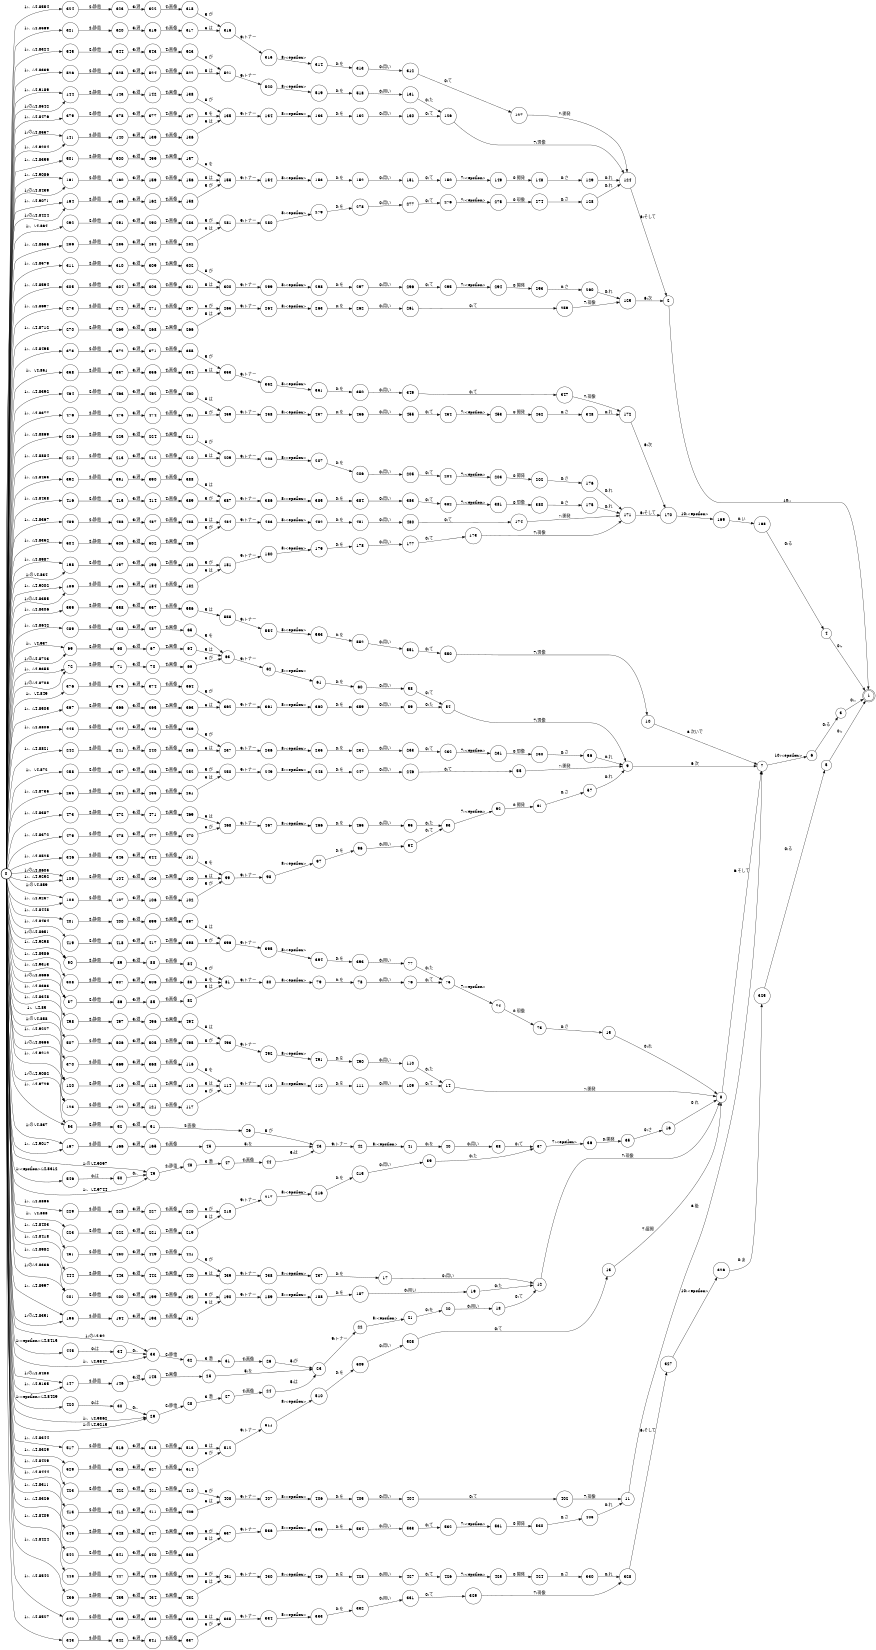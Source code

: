 digraph FST {
rankdir = LR;
size = "8.5,11";
label = "";
center = 1;
orientation = Portrait;
ranksep = "0.4";
nodesep = "0.25";
0 [label = "0", shape = circle, style = bold, fontsize = 14]
	0 -> 29 [label = "1:、/-4.9862", fontsize = 14];
	0 -> 33 [label = "1:、/-4.9847", fontsize = 14];
	0 -> 49 [label = "1:、/-4.9744", fontsize = 14];
	0 -> 53 [label = "1:、/-4.9729", fontsize = 14];
	0 -> 69 [label = "1:、/-4.937", fontsize = 14];
	0 -> 72 [label = "1:、/-4.9355", fontsize = 14];
	0 -> 87 [label = "1:、/-4.9313", fontsize = 14];
	0 -> 90 [label = "1:、/-4.9298", fontsize = 14];
	0 -> 105 [label = "1:、/-4.9252", fontsize = 14];
	0 -> 108 [label = "1:、/-4.9237", fontsize = 14];
	0 -> 120 [label = "1:、/-4.9227", fontsize = 14];
	0 -> 29 [label = "1:の/-4.9215", fontsize = 14];
	0 -> 123 [label = "1:、/-4.9212", fontsize = 14];
	0 -> 141 [label = "1:、/-4.9204", fontsize = 14];
	0 -> 33 [label = "1:の/-4.92", fontsize = 14];
	0 -> 144 [label = "1:、/-4.9189", fontsize = 14];
	0 -> 147 [label = "1:、/-4.9135", fontsize = 14];
	0 -> 49 [label = "1:の/-4.9097", fontsize = 14];
	0 -> 161 [label = "1:、/-4.9086", fontsize = 14];
	0 -> 53 [label = "1:の/-4.9082", fontsize = 14];
	0 -> 164 [label = "1:、/-4.9071", fontsize = 14];
	0 -> 167 [label = "1:、/-4.9017", fontsize = 14];
	0 -> 186 [label = "1:、/-4.9002", fontsize = 14];
	0 -> 195 [label = "1:、/-4.8997", fontsize = 14];
	0 -> 198 [label = "1:、/-4.8987", fontsize = 14];
	0 -> 201 [label = "1:、/-4.8982", fontsize = 14];
	0 -> 214 [label = "1:、/-4.8884", fontsize = 14];
	0 -> 223 [label = "1:、/-4.888", fontsize = 14];
	0 -> 226 [label = "1:、/-4.8869", fontsize = 14];
	0 -> 229 [label = "1:、/-4.8865", fontsize = 14];
	0 -> 242 [label = "1:、/-4.8821", fontsize = 14];
	0 -> 245 [label = "1:、/-4.8806", fontsize = 14];
	0 -> 255 [label = "1:、/-4.8735", fontsize = 14];
	0 -> 69 [label = "1:の/-4.8723", fontsize = 14];
	0 -> 258 [label = "1:、/-4.872", fontsize = 14];
	0 -> 270 [label = "1:、/-4.8712", fontsize = 14];
	0 -> 72 [label = "1:の/-4.8708", fontsize = 14];
	0 -> 273 [label = "1:、/-4.8697", fontsize = 14];
	0 -> 87 [label = "1:の/-4.8666", fontsize = 14];
	0 -> 286 [label = "1:、/-4.8655", fontsize = 14];
	0 -> 90 [label = "1:の/-4.8651", fontsize = 14];
	0 -> 289 [label = "1:、/-4.8642", fontsize = 14];
	0 -> 292 [label = "1:、/-4.864", fontsize = 14];
	0 -> 105 [label = "1:の/-4.8605", fontsize = 14];
	0 -> 305 [label = "1:、/-4.8594", fontsize = 14];
	0 -> 108 [label = "1:の/-4.859", fontsize = 14];
	0 -> 308 [label = "1:、/-4.8586", fontsize = 14];
	0 -> 120 [label = "1:の/-4.858", fontsize = 14];
	0 -> 311 [label = "1:、/-4.8579", fontsize = 14];
	0 -> 321 [label = "1:、/-4.8569", fontsize = 14];
	0 -> 123 [label = "1:の/-4.8565", fontsize = 14];
	0 -> 141 [label = "1:の/-4.8557", fontsize = 14];
	0 -> 324 [label = "1:、/-4.8554", fontsize = 14];
	0 -> 144 [label = "1:の/-4.8542", fontsize = 14];
	0 -> 340 [label = "1:、/-4.8542", fontsize = 14];
	0 -> 343 [label = "1:、/-4.8527", fontsize = 14];
	0 -> 346 [label = "1:、/-4.8525", fontsize = 14];
	0 -> 358 [label = "1:、/-4.851", fontsize = 14];
	0 -> 367 [label = "1:、/-4.8505", fontsize = 14];
	0 -> 370 [label = "1:、/-4.85", fontsize = 14];
	0 -> 373 [label = "1:、/-4.8495", fontsize = 14];
	0 -> 376 [label = "1:、/-4.849", fontsize = 14];
	0 -> 147 [label = "1:の/-4.8488", fontsize = 14];
	0 -> 379 [label = "1:、/-4.8476", fontsize = 14];
	0 -> 392 [label = "1:、/-4.8453", fontsize = 14];
	0 -> 401 [label = "1:、/-4.8448", fontsize = 14];
	0 -> 413 [label = "1:、/-4.8444", fontsize = 14];
	0 -> 161 [label = "1:の/-4.8439", fontsize = 14];
	0 -> 416 [label = "1:、/-4.8438", fontsize = 14];
	0 -> 419 [label = "1:、/-4.8434", fontsize = 14];
	0 -> 420 [label = "1:<epsilon>/-4.8429", fontsize = 14];
	0 -> 423 [label = "1:、/-4.8429", fontsize = 14];
	0 -> 164 [label = "1:の/-4.8424", fontsize = 14];
	0 -> 436 [label = "1:、/-4.8424", fontsize = 14];
	0 -> 444 [label = "1:、/-4.8418", fontsize = 14];
	0 -> 445 [label = "1:<epsilon>/-4.8415", fontsize = 14];
	0 -> 448 [label = "1:、/-4.8409", fontsize = 14];
	0 -> 451 [label = "1:、/-4.8403", fontsize = 14];
	0 -> 464 [label = "1:、/-4.8392", fontsize = 14];
	0 -> 473 [label = "1:、/-4.8387", fontsize = 14];
	0 -> 476 [label = "1:、/-4.8377", fontsize = 14];
	0 -> 479 [label = "1:、/-4.8372", fontsize = 14];
	0 -> 167 [label = "1:の/-4.837", fontsize = 14];
	0 -> 489 [label = "1:、/-4.8367", fontsize = 14];
	0 -> 498 [label = "1:、/-4.8363", fontsize = 14];
	0 -> 501 [label = "1:、/-4.8359", fontsize = 14];
	0 -> 186 [label = "1:の/-4.8355", fontsize = 14];
	0 -> 504 [label = "1:、/-4.8352", fontsize = 14];
	0 -> 195 [label = "1:の/-4.8351", fontsize = 14];
	0 -> 507 [label = "1:、/-4.8348", fontsize = 14];
	0 -> 517 [label = "1:、/-4.8344", fontsize = 14];
	0 -> 198 [label = "1:の/-4.834", fontsize = 14];
	0 -> 526 [label = "1:、/-4.8339", fontsize = 14];
	0 -> 201 [label = "1:の/-4.8336", fontsize = 14];
	0 -> 529 [label = "1:、/-4.8329", fontsize = 14];
	0 -> 542 [label = "1:、/-4.8326", fontsize = 14];
	0 -> 545 [label = "1:、/-4.8324", fontsize = 14];
	0 -> 546 [label = "1:<epsilon>/-4.8312", fontsize = 14];
	0 -> 549 [label = "1:、/-4.8311", fontsize = 14];
	0 -> 559 [label = "1:、/-4.8306", fontsize = 14];
1 [label = "1", shape = doublecircle, style = solid, fontsize = 14]
2 [label = "2", shape = circle, style = solid, fontsize = 14]
	2 -> 1 [label = "10:。", fontsize = 14];
3 [label = "3", shape = circle, style = solid, fontsize = 14]
	3 -> 1 [label = "0:。", fontsize = 14];
4 [label = "4", shape = circle, style = solid, fontsize = 14]
	4 -> 1 [label = "0:。", fontsize = 14];
5 [label = "5", shape = circle, style = solid, fontsize = 14]
	5 -> 1 [label = "0:。", fontsize = 14];
6 [label = "6", shape = circle, style = solid, fontsize = 14]
	6 -> 3 [label = "0:る", fontsize = 14];
7 [label = "7", shape = circle, style = solid, fontsize = 14]
	7 -> 6 [label = "10:<epsilon>", fontsize = 14];
8 [label = "8", shape = circle, style = solid, fontsize = 14]
	8 -> 7 [label = "6:そして", fontsize = 14];
9 [label = "9", shape = circle, style = solid, fontsize = 14]
	9 -> 7 [label = "6:次", fontsize = 14];
10 [label = "10", shape = circle, style = solid, fontsize = 14]
	10 -> 7 [label = "6:次いで", fontsize = 14];
11 [label = "11", shape = circle, style = solid, fontsize = 14]
	11 -> 7 [label = "6:後", fontsize = 14];
12 [label = "12", shape = circle, style = solid, fontsize = 14]
	12 -> 8 [label = "7:現像", fontsize = 14];
13 [label = "13", shape = circle, style = solid, fontsize = 14]
	13 -> 8 [label = "7:展開", fontsize = 14];
14 [label = "14", shape = circle, style = solid, fontsize = 14]
	14 -> 8 [label = "7:開発", fontsize = 14];
15 [label = "15", shape = circle, style = solid, fontsize = 14]
	15 -> 8 [label = "0:れ", fontsize = 14];
16 [label = "16", shape = circle, style = solid, fontsize = 14]
	16 -> 8 [label = "0:れ", fontsize = 14];
17 [label = "17", shape = circle, style = solid, fontsize = 14]
	17 -> 12 [label = "0:用い", fontsize = 14];
18 [label = "18", shape = circle, style = solid, fontsize = 14]
	18 -> 12 [label = "0:て", fontsize = 14];
19 [label = "19", shape = circle, style = solid, fontsize = 14]
	19 -> 12 [label = "0:た", fontsize = 14];
20 [label = "20", shape = circle, style = solid, fontsize = 14]
	20 -> 18 [label = "0:用い", fontsize = 14];
21 [label = "21", shape = circle, style = solid, fontsize = 14]
	21 -> 20 [label = "0:を", fontsize = 14];
22 [label = "22", shape = circle, style = solid, fontsize = 14]
	22 -> 21 [label = "8:<epsilon>", fontsize = 14];
23 [label = "23", shape = circle, style = solid, fontsize = 14]
	23 -> 22 [label = "9:トナー", fontsize = 14];
24 [label = "24", shape = circle, style = solid, fontsize = 14]
	24 -> 23 [label = "5:は", fontsize = 14];
25 [label = "25", shape = circle, style = solid, fontsize = 14]
	25 -> 23 [label = "5:を", fontsize = 14];
26 [label = "26", shape = circle, style = solid, fontsize = 14]
	26 -> 23 [label = "5:が", fontsize = 14];
27 [label = "27", shape = circle, style = solid, fontsize = 14]
	27 -> 24 [label = "4:画像", fontsize = 14];
28 [label = "28", shape = circle, style = solid, fontsize = 14]
	28 -> 27 [label = "3:潜", fontsize = 14];
29 [label = "29", shape = circle, style = solid, fontsize = 14]
	29 -> 28 [label = "2:静電", fontsize = 14];
30 [label = "30", shape = circle, style = solid, fontsize = 14]
	30 -> 29 [label = "0:、", fontsize = 14];
31 [label = "31", shape = circle, style = solid, fontsize = 14]
	31 -> 26 [label = "4:画像", fontsize = 14];
32 [label = "32", shape = circle, style = solid, fontsize = 14]
	32 -> 31 [label = "3:潜", fontsize = 14];
33 [label = "33", shape = circle, style = solid, fontsize = 14]
	33 -> 32 [label = "2:静電", fontsize = 14];
34 [label = "34", shape = circle, style = solid, fontsize = 14]
	34 -> 33 [label = "0:、", fontsize = 14];
35 [label = "35", shape = circle, style = solid, fontsize = 14]
	35 -> 16 [label = "0:さ", fontsize = 14];
36 [label = "36", shape = circle, style = solid, fontsize = 14]
	36 -> 35 [label = "0:開発", fontsize = 14];
37 [label = "37", shape = circle, style = solid, fontsize = 14]
	37 -> 36 [label = "7:<epsilon>", fontsize = 14];
38 [label = "38", shape = circle, style = solid, fontsize = 14]
	38 -> 37 [label = "0:て", fontsize = 14];
39 [label = "39", shape = circle, style = solid, fontsize = 14]
	39 -> 37 [label = "0:た", fontsize = 14];
40 [label = "40", shape = circle, style = solid, fontsize = 14]
	40 -> 38 [label = "0:用い", fontsize = 14];
41 [label = "41", shape = circle, style = solid, fontsize = 14]
	41 -> 40 [label = "0:を", fontsize = 14];
42 [label = "42", shape = circle, style = solid, fontsize = 14]
	42 -> 41 [label = "8:<epsilon>", fontsize = 14];
43 [label = "43", shape = circle, style = solid, fontsize = 14]
	43 -> 42 [label = "9:トナー", fontsize = 14];
44 [label = "44", shape = circle, style = solid, fontsize = 14]
	44 -> 43 [label = "5:は", fontsize = 14];
45 [label = "45", shape = circle, style = solid, fontsize = 14]
	45 -> 43 [label = "5:を", fontsize = 14];
46 [label = "46", shape = circle, style = solid, fontsize = 14]
	46 -> 43 [label = "5:が", fontsize = 14];
47 [label = "47", shape = circle, style = solid, fontsize = 14]
	47 -> 44 [label = "4:画像", fontsize = 14];
48 [label = "48", shape = circle, style = solid, fontsize = 14]
	48 -> 47 [label = "3:潜", fontsize = 14];
49 [label = "49", shape = circle, style = solid, fontsize = 14]
	49 -> 48 [label = "2:静電", fontsize = 14];
50 [label = "50", shape = circle, style = solid, fontsize = 14]
	50 -> 49 [label = "0:、", fontsize = 14];
51 [label = "51", shape = circle, style = solid, fontsize = 14]
	51 -> 46 [label = "4:画像", fontsize = 14];
52 [label = "52", shape = circle, style = solid, fontsize = 14]
	52 -> 51 [label = "3:潜", fontsize = 14];
53 [label = "53", shape = circle, style = solid, fontsize = 14]
	53 -> 52 [label = "2:静電", fontsize = 14];
54 [label = "54", shape = circle, style = solid, fontsize = 14]
	54 -> 9 [label = "7:現像", fontsize = 14];
55 [label = "55", shape = circle, style = solid, fontsize = 14]
	55 -> 9 [label = "7:開発", fontsize = 14];
56 [label = "56", shape = circle, style = solid, fontsize = 14]
	56 -> 9 [label = "0:れ", fontsize = 14];
57 [label = "57", shape = circle, style = solid, fontsize = 14]
	57 -> 9 [label = "0:れ", fontsize = 14];
58 [label = "58", shape = circle, style = solid, fontsize = 14]
	58 -> 54 [label = "0:て", fontsize = 14];
59 [label = "59", shape = circle, style = solid, fontsize = 14]
	59 -> 54 [label = "0:た", fontsize = 14];
60 [label = "60", shape = circle, style = solid, fontsize = 14]
	60 -> 58 [label = "0:用い", fontsize = 14];
61 [label = "61", shape = circle, style = solid, fontsize = 14]
	61 -> 60 [label = "0:を", fontsize = 14];
62 [label = "62", shape = circle, style = solid, fontsize = 14]
	62 -> 61 [label = "8:<epsilon>", fontsize = 14];
63 [label = "63", shape = circle, style = solid, fontsize = 14]
	63 -> 62 [label = "9:トナー", fontsize = 14];
64 [label = "64", shape = circle, style = solid, fontsize = 14]
	64 -> 63 [label = "5:は", fontsize = 14];
65 [label = "65", shape = circle, style = solid, fontsize = 14]
	65 -> 63 [label = "5:を", fontsize = 14];
66 [label = "66", shape = circle, style = solid, fontsize = 14]
	66 -> 63 [label = "5:が", fontsize = 14];
67 [label = "67", shape = circle, style = solid, fontsize = 14]
	67 -> 64 [label = "4:画像", fontsize = 14];
68 [label = "68", shape = circle, style = solid, fontsize = 14]
	68 -> 67 [label = "3:潜", fontsize = 14];
69 [label = "69", shape = circle, style = solid, fontsize = 14]
	69 -> 68 [label = "2:静電", fontsize = 14];
70 [label = "70", shape = circle, style = solid, fontsize = 14]
	70 -> 66 [label = "4:画像", fontsize = 14];
71 [label = "71", shape = circle, style = solid, fontsize = 14]
	71 -> 70 [label = "3:潜", fontsize = 14];
72 [label = "72", shape = circle, style = solid, fontsize = 14]
	72 -> 71 [label = "2:静電", fontsize = 14];
73 [label = "73", shape = circle, style = solid, fontsize = 14]
	73 -> 15 [label = "0:さ", fontsize = 14];
74 [label = "74", shape = circle, style = solid, fontsize = 14]
	74 -> 73 [label = "0:現像", fontsize = 14];
75 [label = "75", shape = circle, style = solid, fontsize = 14]
	75 -> 74 [label = "7:<epsilon>", fontsize = 14];
76 [label = "76", shape = circle, style = solid, fontsize = 14]
	76 -> 75 [label = "0:て", fontsize = 14];
77 [label = "77", shape = circle, style = solid, fontsize = 14]
	77 -> 75 [label = "0:た", fontsize = 14];
78 [label = "78", shape = circle, style = solid, fontsize = 14]
	78 -> 76 [label = "0:用い", fontsize = 14];
79 [label = "79", shape = circle, style = solid, fontsize = 14]
	79 -> 78 [label = "0:を", fontsize = 14];
80 [label = "80", shape = circle, style = solid, fontsize = 14]
	80 -> 79 [label = "8:<epsilon>", fontsize = 14];
81 [label = "81", shape = circle, style = solid, fontsize = 14]
	81 -> 80 [label = "9:トナー", fontsize = 14];
82 [label = "82", shape = circle, style = solid, fontsize = 14]
	82 -> 81 [label = "5:は", fontsize = 14];
83 [label = "83", shape = circle, style = solid, fontsize = 14]
	83 -> 81 [label = "5:を", fontsize = 14];
84 [label = "84", shape = circle, style = solid, fontsize = 14]
	84 -> 81 [label = "5:が", fontsize = 14];
85 [label = "85", shape = circle, style = solid, fontsize = 14]
	85 -> 82 [label = "4:画像", fontsize = 14];
86 [label = "86", shape = circle, style = solid, fontsize = 14]
	86 -> 85 [label = "3:潜", fontsize = 14];
87 [label = "87", shape = circle, style = solid, fontsize = 14]
	87 -> 86 [label = "2:静電", fontsize = 14];
88 [label = "88", shape = circle, style = solid, fontsize = 14]
	88 -> 84 [label = "4:画像", fontsize = 14];
89 [label = "89", shape = circle, style = solid, fontsize = 14]
	89 -> 88 [label = "3:潜", fontsize = 14];
90 [label = "90", shape = circle, style = solid, fontsize = 14]
	90 -> 89 [label = "2:静電", fontsize = 14];
91 [label = "91", shape = circle, style = solid, fontsize = 14]
	91 -> 57 [label = "0:さ", fontsize = 14];
92 [label = "92", shape = circle, style = solid, fontsize = 14]
	92 -> 91 [label = "0:開発", fontsize = 14];
93 [label = "93", shape = circle, style = solid, fontsize = 14]
	93 -> 92 [label = "7:<epsilon>", fontsize = 14];
94 [label = "94", shape = circle, style = solid, fontsize = 14]
	94 -> 93 [label = "0:て", fontsize = 14];
95 [label = "95", shape = circle, style = solid, fontsize = 14]
	95 -> 93 [label = "0:た", fontsize = 14];
96 [label = "96", shape = circle, style = solid, fontsize = 14]
	96 -> 94 [label = "0:用い", fontsize = 14];
97 [label = "97", shape = circle, style = solid, fontsize = 14]
	97 -> 96 [label = "0:を", fontsize = 14];
98 [label = "98", shape = circle, style = solid, fontsize = 14]
	98 -> 97 [label = "8:<epsilon>", fontsize = 14];
99 [label = "99", shape = circle, style = solid, fontsize = 14]
	99 -> 98 [label = "9:トナー", fontsize = 14];
100 [label = "100", shape = circle, style = solid, fontsize = 14]
	100 -> 99 [label = "5:は", fontsize = 14];
101 [label = "101", shape = circle, style = solid, fontsize = 14]
	101 -> 99 [label = "5:を", fontsize = 14];
102 [label = "102", shape = circle, style = solid, fontsize = 14]
	102 -> 99 [label = "5:が", fontsize = 14];
103 [label = "103", shape = circle, style = solid, fontsize = 14]
	103 -> 100 [label = "4:画像", fontsize = 14];
104 [label = "104", shape = circle, style = solid, fontsize = 14]
	104 -> 103 [label = "3:潜", fontsize = 14];
105 [label = "105", shape = circle, style = solid, fontsize = 14]
	105 -> 104 [label = "2:静電", fontsize = 14];
106 [label = "106", shape = circle, style = solid, fontsize = 14]
	106 -> 102 [label = "4:画像", fontsize = 14];
107 [label = "107", shape = circle, style = solid, fontsize = 14]
	107 -> 106 [label = "3:潜", fontsize = 14];
108 [label = "108", shape = circle, style = solid, fontsize = 14]
	108 -> 107 [label = "2:静電", fontsize = 14];
109 [label = "109", shape = circle, style = solid, fontsize = 14]
	109 -> 14 [label = "0:て", fontsize = 14];
110 [label = "110", shape = circle, style = solid, fontsize = 14]
	110 -> 14 [label = "0:た", fontsize = 14];
111 [label = "111", shape = circle, style = solid, fontsize = 14]
	111 -> 109 [label = "0:用い", fontsize = 14];
112 [label = "112", shape = circle, style = solid, fontsize = 14]
	112 -> 111 [label = "0:を", fontsize = 14];
113 [label = "113", shape = circle, style = solid, fontsize = 14]
	113 -> 112 [label = "8:<epsilon>", fontsize = 14];
114 [label = "114", shape = circle, style = solid, fontsize = 14]
	114 -> 113 [label = "9:トナー", fontsize = 14];
115 [label = "115", shape = circle, style = solid, fontsize = 14]
	115 -> 114 [label = "5:は", fontsize = 14];
116 [label = "116", shape = circle, style = solid, fontsize = 14]
	116 -> 114 [label = "5:を", fontsize = 14];
117 [label = "117", shape = circle, style = solid, fontsize = 14]
	117 -> 114 [label = "5:が", fontsize = 14];
118 [label = "118", shape = circle, style = solid, fontsize = 14]
	118 -> 115 [label = "4:画像", fontsize = 14];
119 [label = "119", shape = circle, style = solid, fontsize = 14]
	119 -> 118 [label = "3:潜", fontsize = 14];
120 [label = "120", shape = circle, style = solid, fontsize = 14]
	120 -> 119 [label = "2:静電", fontsize = 14];
121 [label = "121", shape = circle, style = solid, fontsize = 14]
	121 -> 117 [label = "4:画像", fontsize = 14];
122 [label = "122", shape = circle, style = solid, fontsize = 14]
	122 -> 121 [label = "3:潜", fontsize = 14];
123 [label = "123", shape = circle, style = solid, fontsize = 14]
	123 -> 122 [label = "2:静電", fontsize = 14];
124 [label = "124", shape = circle, style = solid, fontsize = 14]
	124 -> 2 [label = "6:そして", fontsize = 14];
125 [label = "125", shape = circle, style = solid, fontsize = 14]
	125 -> 2 [label = "6:次", fontsize = 14];
126 [label = "126", shape = circle, style = solid, fontsize = 14]
	126 -> 124 [label = "7:現像", fontsize = 14];
127 [label = "127", shape = circle, style = solid, fontsize = 14]
	127 -> 124 [label = "7:開発", fontsize = 14];
128 [label = "128", shape = circle, style = solid, fontsize = 14]
	128 -> 124 [label = "0:れ", fontsize = 14];
129 [label = "129", shape = circle, style = solid, fontsize = 14]
	129 -> 124 [label = "0:れ", fontsize = 14];
130 [label = "130", shape = circle, style = solid, fontsize = 14]
	130 -> 126 [label = "0:て", fontsize = 14];
131 [label = "131", shape = circle, style = solid, fontsize = 14]
	131 -> 126 [label = "0:た", fontsize = 14];
132 [label = "132", shape = circle, style = solid, fontsize = 14]
	132 -> 130 [label = "0:用い", fontsize = 14];
133 [label = "133", shape = circle, style = solid, fontsize = 14]
	133 -> 132 [label = "0:を", fontsize = 14];
134 [label = "134", shape = circle, style = solid, fontsize = 14]
	134 -> 133 [label = "8:<epsilon>", fontsize = 14];
135 [label = "135", shape = circle, style = solid, fontsize = 14]
	135 -> 134 [label = "9:トナー", fontsize = 14];
136 [label = "136", shape = circle, style = solid, fontsize = 14]
	136 -> 135 [label = "5:は", fontsize = 14];
137 [label = "137", shape = circle, style = solid, fontsize = 14]
	137 -> 135 [label = "5:を", fontsize = 14];
138 [label = "138", shape = circle, style = solid, fontsize = 14]
	138 -> 135 [label = "5:が", fontsize = 14];
139 [label = "139", shape = circle, style = solid, fontsize = 14]
	139 -> 136 [label = "4:画像", fontsize = 14];
140 [label = "140", shape = circle, style = solid, fontsize = 14]
	140 -> 139 [label = "3:潜", fontsize = 14];
141 [label = "141", shape = circle, style = solid, fontsize = 14]
	141 -> 140 [label = "2:静電", fontsize = 14];
142 [label = "142", shape = circle, style = solid, fontsize = 14]
	142 -> 138 [label = "4:画像", fontsize = 14];
143 [label = "143", shape = circle, style = solid, fontsize = 14]
	143 -> 142 [label = "3:潜", fontsize = 14];
144 [label = "144", shape = circle, style = solid, fontsize = 14]
	144 -> 143 [label = "2:静電", fontsize = 14];
145 [label = "145", shape = circle, style = solid, fontsize = 14]
	145 -> 25 [label = "4:画像", fontsize = 14];
146 [label = "146", shape = circle, style = solid, fontsize = 14]
	146 -> 145 [label = "3:潜", fontsize = 14];
147 [label = "147", shape = circle, style = solid, fontsize = 14]
	147 -> 146 [label = "2:静電", fontsize = 14];
148 [label = "148", shape = circle, style = solid, fontsize = 14]
	148 -> 129 [label = "0:さ", fontsize = 14];
149 [label = "149", shape = circle, style = solid, fontsize = 14]
	149 -> 148 [label = "0:開発", fontsize = 14];
150 [label = "150", shape = circle, style = solid, fontsize = 14]
	150 -> 149 [label = "7:<epsilon>", fontsize = 14];
151 [label = "151", shape = circle, style = solid, fontsize = 14]
	151 -> 150 [label = "0:て", fontsize = 14];
152 [label = "152", shape = circle, style = solid, fontsize = 14]
	152 -> 151 [label = "0:用い", fontsize = 14];
153 [label = "153", shape = circle, style = solid, fontsize = 14]
	153 -> 152 [label = "0:を", fontsize = 14];
154 [label = "154", shape = circle, style = solid, fontsize = 14]
	154 -> 153 [label = "8:<epsilon>", fontsize = 14];
155 [label = "155", shape = circle, style = solid, fontsize = 14]
	155 -> 154 [label = "9:トナー", fontsize = 14];
156 [label = "156", shape = circle, style = solid, fontsize = 14]
	156 -> 155 [label = "5:は", fontsize = 14];
157 [label = "157", shape = circle, style = solid, fontsize = 14]
	157 -> 155 [label = "5:を", fontsize = 14];
158 [label = "158", shape = circle, style = solid, fontsize = 14]
	158 -> 155 [label = "5:が", fontsize = 14];
159 [label = "159", shape = circle, style = solid, fontsize = 14]
	159 -> 156 [label = "4:画像", fontsize = 14];
160 [label = "160", shape = circle, style = solid, fontsize = 14]
	160 -> 159 [label = "3:潜", fontsize = 14];
161 [label = "161", shape = circle, style = solid, fontsize = 14]
	161 -> 160 [label = "2:静電", fontsize = 14];
162 [label = "162", shape = circle, style = solid, fontsize = 14]
	162 -> 158 [label = "4:画像", fontsize = 14];
163 [label = "163", shape = circle, style = solid, fontsize = 14]
	163 -> 162 [label = "3:潜", fontsize = 14];
164 [label = "164", shape = circle, style = solid, fontsize = 14]
	164 -> 163 [label = "2:静電", fontsize = 14];
165 [label = "165", shape = circle, style = solid, fontsize = 14]
	165 -> 45 [label = "4:画像", fontsize = 14];
166 [label = "166", shape = circle, style = solid, fontsize = 14]
	166 -> 165 [label = "3:潜", fontsize = 14];
167 [label = "167", shape = circle, style = solid, fontsize = 14]
	167 -> 166 [label = "2:静電", fontsize = 14];
168 [label = "168", shape = circle, style = solid, fontsize = 14]
	168 -> 4 [label = "0:る", fontsize = 14];
169 [label = "169", shape = circle, style = solid, fontsize = 14]
	169 -> 168 [label = "0:い", fontsize = 14];
170 [label = "170", shape = circle, style = solid, fontsize = 14]
	170 -> 169 [label = "10:<epsilon>", fontsize = 14];
171 [label = "171", shape = circle, style = solid, fontsize = 14]
	171 -> 170 [label = "6:そして", fontsize = 14];
172 [label = "172", shape = circle, style = solid, fontsize = 14]
	172 -> 170 [label = "6:次", fontsize = 14];
173 [label = "173", shape = circle, style = solid, fontsize = 14]
	173 -> 171 [label = "7:現像", fontsize = 14];
174 [label = "174", shape = circle, style = solid, fontsize = 14]
	174 -> 171 [label = "7:開発", fontsize = 14];
175 [label = "175", shape = circle, style = solid, fontsize = 14]
	175 -> 171 [label = "0:れ", fontsize = 14];
176 [label = "176", shape = circle, style = solid, fontsize = 14]
	176 -> 171 [label = "0:れ", fontsize = 14];
177 [label = "177", shape = circle, style = solid, fontsize = 14]
	177 -> 173 [label = "0:て", fontsize = 14];
178 [label = "178", shape = circle, style = solid, fontsize = 14]
	178 -> 177 [label = "0:用い", fontsize = 14];
179 [label = "179", shape = circle, style = solid, fontsize = 14]
	179 -> 178 [label = "0:を", fontsize = 14];
180 [label = "180", shape = circle, style = solid, fontsize = 14]
	180 -> 179 [label = "8:<epsilon>", fontsize = 14];
181 [label = "181", shape = circle, style = solid, fontsize = 14]
	181 -> 180 [label = "9:トナー", fontsize = 14];
182 [label = "182", shape = circle, style = solid, fontsize = 14]
	182 -> 181 [label = "5:は", fontsize = 14];
183 [label = "183", shape = circle, style = solid, fontsize = 14]
	183 -> 181 [label = "5:が", fontsize = 14];
184 [label = "184", shape = circle, style = solid, fontsize = 14]
	184 -> 182 [label = "4:画像", fontsize = 14];
185 [label = "185", shape = circle, style = solid, fontsize = 14]
	185 -> 184 [label = "3:潜", fontsize = 14];
186 [label = "186", shape = circle, style = solid, fontsize = 14]
	186 -> 185 [label = "2:静電", fontsize = 14];
187 [label = "187", shape = circle, style = solid, fontsize = 14]
	187 -> 19 [label = "0:用い", fontsize = 14];
188 [label = "188", shape = circle, style = solid, fontsize = 14]
	188 -> 187 [label = "0:を", fontsize = 14];
189 [label = "189", shape = circle, style = solid, fontsize = 14]
	189 -> 188 [label = "8:<epsilon>", fontsize = 14];
190 [label = "190", shape = circle, style = solid, fontsize = 14]
	190 -> 189 [label = "9:トナー", fontsize = 14];
191 [label = "191", shape = circle, style = solid, fontsize = 14]
	191 -> 190 [label = "5:は", fontsize = 14];
192 [label = "192", shape = circle, style = solid, fontsize = 14]
	192 -> 190 [label = "5:が", fontsize = 14];
193 [label = "193", shape = circle, style = solid, fontsize = 14]
	193 -> 191 [label = "4:画像", fontsize = 14];
194 [label = "194", shape = circle, style = solid, fontsize = 14]
	194 -> 193 [label = "3:潜", fontsize = 14];
195 [label = "195", shape = circle, style = solid, fontsize = 14]
	195 -> 194 [label = "2:静電", fontsize = 14];
196 [label = "196", shape = circle, style = solid, fontsize = 14]
	196 -> 183 [label = "4:画像", fontsize = 14];
197 [label = "197", shape = circle, style = solid, fontsize = 14]
	197 -> 196 [label = "3:潜", fontsize = 14];
198 [label = "198", shape = circle, style = solid, fontsize = 14]
	198 -> 197 [label = "2:静電", fontsize = 14];
199 [label = "199", shape = circle, style = solid, fontsize = 14]
	199 -> 192 [label = "4:画像", fontsize = 14];
200 [label = "200", shape = circle, style = solid, fontsize = 14]
	200 -> 199 [label = "3:潜", fontsize = 14];
201 [label = "201", shape = circle, style = solid, fontsize = 14]
	201 -> 200 [label = "2:静電", fontsize = 14];
202 [label = "202", shape = circle, style = solid, fontsize = 14]
	202 -> 176 [label = "0:さ", fontsize = 14];
203 [label = "203", shape = circle, style = solid, fontsize = 14]
	203 -> 202 [label = "0:開発", fontsize = 14];
204 [label = "204", shape = circle, style = solid, fontsize = 14]
	204 -> 203 [label = "7:<epsilon>", fontsize = 14];
205 [label = "205", shape = circle, style = solid, fontsize = 14]
	205 -> 204 [label = "0:て", fontsize = 14];
206 [label = "206", shape = circle, style = solid, fontsize = 14]
	206 -> 205 [label = "0:用い", fontsize = 14];
207 [label = "207", shape = circle, style = solid, fontsize = 14]
	207 -> 206 [label = "0:を", fontsize = 14];
208 [label = "208", shape = circle, style = solid, fontsize = 14]
	208 -> 207 [label = "8:<epsilon>", fontsize = 14];
209 [label = "209", shape = circle, style = solid, fontsize = 14]
	209 -> 208 [label = "9:トナー", fontsize = 14];
210 [label = "210", shape = circle, style = solid, fontsize = 14]
	210 -> 209 [label = "5:は", fontsize = 14];
211 [label = "211", shape = circle, style = solid, fontsize = 14]
	211 -> 209 [label = "5:が", fontsize = 14];
212 [label = "212", shape = circle, style = solid, fontsize = 14]
	212 -> 210 [label = "4:画像", fontsize = 14];
213 [label = "213", shape = circle, style = solid, fontsize = 14]
	213 -> 212 [label = "3:潜", fontsize = 14];
214 [label = "214", shape = circle, style = solid, fontsize = 14]
	214 -> 213 [label = "2:静電", fontsize = 14];
215 [label = "215", shape = circle, style = solid, fontsize = 14]
	215 -> 39 [label = "0:用い", fontsize = 14];
216 [label = "216", shape = circle, style = solid, fontsize = 14]
	216 -> 215 [label = "0:を", fontsize = 14];
217 [label = "217", shape = circle, style = solid, fontsize = 14]
	217 -> 216 [label = "8:<epsilon>", fontsize = 14];
218 [label = "218", shape = circle, style = solid, fontsize = 14]
	218 -> 217 [label = "9:トナー", fontsize = 14];
219 [label = "219", shape = circle, style = solid, fontsize = 14]
	219 -> 218 [label = "5:は", fontsize = 14];
220 [label = "220", shape = circle, style = solid, fontsize = 14]
	220 -> 218 [label = "5:が", fontsize = 14];
221 [label = "221", shape = circle, style = solid, fontsize = 14]
	221 -> 219 [label = "4:画像", fontsize = 14];
222 [label = "222", shape = circle, style = solid, fontsize = 14]
	222 -> 221 [label = "3:潜", fontsize = 14];
223 [label = "223", shape = circle, style = solid, fontsize = 14]
	223 -> 222 [label = "2:静電", fontsize = 14];
224 [label = "224", shape = circle, style = solid, fontsize = 14]
	224 -> 211 [label = "4:画像", fontsize = 14];
225 [label = "225", shape = circle, style = solid, fontsize = 14]
	225 -> 224 [label = "3:潜", fontsize = 14];
226 [label = "226", shape = circle, style = solid, fontsize = 14]
	226 -> 225 [label = "2:静電", fontsize = 14];
227 [label = "227", shape = circle, style = solid, fontsize = 14]
	227 -> 220 [label = "4:画像", fontsize = 14];
228 [label = "228", shape = circle, style = solid, fontsize = 14]
	228 -> 227 [label = "3:潜", fontsize = 14];
229 [label = "229", shape = circle, style = solid, fontsize = 14]
	229 -> 228 [label = "2:静電", fontsize = 14];
230 [label = "230", shape = circle, style = solid, fontsize = 14]
	230 -> 56 [label = "0:さ", fontsize = 14];
231 [label = "231", shape = circle, style = solid, fontsize = 14]
	231 -> 230 [label = "0:現像", fontsize = 14];
232 [label = "232", shape = circle, style = solid, fontsize = 14]
	232 -> 231 [label = "7:<epsilon>", fontsize = 14];
233 [label = "233", shape = circle, style = solid, fontsize = 14]
	233 -> 232 [label = "0:て", fontsize = 14];
234 [label = "234", shape = circle, style = solid, fontsize = 14]
	234 -> 233 [label = "0:用い", fontsize = 14];
235 [label = "235", shape = circle, style = solid, fontsize = 14]
	235 -> 234 [label = "0:を", fontsize = 14];
236 [label = "236", shape = circle, style = solid, fontsize = 14]
	236 -> 235 [label = "8:<epsilon>", fontsize = 14];
237 [label = "237", shape = circle, style = solid, fontsize = 14]
	237 -> 236 [label = "9:トナー", fontsize = 14];
238 [label = "238", shape = circle, style = solid, fontsize = 14]
	238 -> 237 [label = "5:は", fontsize = 14];
239 [label = "239", shape = circle, style = solid, fontsize = 14]
	239 -> 237 [label = "5:が", fontsize = 14];
240 [label = "240", shape = circle, style = solid, fontsize = 14]
	240 -> 238 [label = "4:画像", fontsize = 14];
241 [label = "241", shape = circle, style = solid, fontsize = 14]
	241 -> 240 [label = "3:潜", fontsize = 14];
242 [label = "242", shape = circle, style = solid, fontsize = 14]
	242 -> 241 [label = "2:静電", fontsize = 14];
243 [label = "243", shape = circle, style = solid, fontsize = 14]
	243 -> 239 [label = "4:画像", fontsize = 14];
244 [label = "244", shape = circle, style = solid, fontsize = 14]
	244 -> 243 [label = "3:潜", fontsize = 14];
245 [label = "245", shape = circle, style = solid, fontsize = 14]
	245 -> 244 [label = "2:静電", fontsize = 14];
246 [label = "246", shape = circle, style = solid, fontsize = 14]
	246 -> 55 [label = "0:て", fontsize = 14];
247 [label = "247", shape = circle, style = solid, fontsize = 14]
	247 -> 246 [label = "0:用い", fontsize = 14];
248 [label = "248", shape = circle, style = solid, fontsize = 14]
	248 -> 247 [label = "0:を", fontsize = 14];
249 [label = "249", shape = circle, style = solid, fontsize = 14]
	249 -> 248 [label = "8:<epsilon>", fontsize = 14];
250 [label = "250", shape = circle, style = solid, fontsize = 14]
	250 -> 249 [label = "9:トナー", fontsize = 14];
251 [label = "251", shape = circle, style = solid, fontsize = 14]
	251 -> 250 [label = "5:は", fontsize = 14];
252 [label = "252", shape = circle, style = solid, fontsize = 14]
	252 -> 250 [label = "5:が", fontsize = 14];
253 [label = "253", shape = circle, style = solid, fontsize = 14]
	253 -> 251 [label = "4:画像", fontsize = 14];
254 [label = "254", shape = circle, style = solid, fontsize = 14]
	254 -> 253 [label = "3:潜", fontsize = 14];
255 [label = "255", shape = circle, style = solid, fontsize = 14]
	255 -> 254 [label = "2:静電", fontsize = 14];
256 [label = "256", shape = circle, style = solid, fontsize = 14]
	256 -> 252 [label = "4:画像", fontsize = 14];
257 [label = "257", shape = circle, style = solid, fontsize = 14]
	257 -> 256 [label = "3:潜", fontsize = 14];
258 [label = "258", shape = circle, style = solid, fontsize = 14]
	258 -> 257 [label = "2:静電", fontsize = 14];
259 [label = "259", shape = circle, style = solid, fontsize = 14]
	259 -> 125 [label = "7:現像", fontsize = 14];
260 [label = "260", shape = circle, style = solid, fontsize = 14]
	260 -> 125 [label = "0:れ", fontsize = 14];
261 [label = "261", shape = circle, style = solid, fontsize = 14]
	261 -> 259 [label = "0:て", fontsize = 14];
262 [label = "262", shape = circle, style = solid, fontsize = 14]
	262 -> 261 [label = "0:用い", fontsize = 14];
263 [label = "263", shape = circle, style = solid, fontsize = 14]
	263 -> 262 [label = "0:を", fontsize = 14];
264 [label = "264", shape = circle, style = solid, fontsize = 14]
	264 -> 263 [label = "8:<epsilon>", fontsize = 14];
265 [label = "265", shape = circle, style = solid, fontsize = 14]
	265 -> 264 [label = "9:トナー", fontsize = 14];
266 [label = "266", shape = circle, style = solid, fontsize = 14]
	266 -> 265 [label = "5:は", fontsize = 14];
267 [label = "267", shape = circle, style = solid, fontsize = 14]
	267 -> 265 [label = "5:が", fontsize = 14];
268 [label = "268", shape = circle, style = solid, fontsize = 14]
	268 -> 266 [label = "4:画像", fontsize = 14];
269 [label = "269", shape = circle, style = solid, fontsize = 14]
	269 -> 268 [label = "3:潜", fontsize = 14];
270 [label = "270", shape = circle, style = solid, fontsize = 14]
	270 -> 269 [label = "2:静電", fontsize = 14];
271 [label = "271", shape = circle, style = solid, fontsize = 14]
	271 -> 267 [label = "4:画像", fontsize = 14];
272 [label = "272", shape = circle, style = solid, fontsize = 14]
	272 -> 271 [label = "3:潜", fontsize = 14];
273 [label = "273", shape = circle, style = solid, fontsize = 14]
	273 -> 272 [label = "2:静電", fontsize = 14];
274 [label = "274", shape = circle, style = solid, fontsize = 14]
	274 -> 128 [label = "0:さ", fontsize = 14];
275 [label = "275", shape = circle, style = solid, fontsize = 14]
	275 -> 274 [label = "0:現像", fontsize = 14];
276 [label = "276", shape = circle, style = solid, fontsize = 14]
	276 -> 275 [label = "7:<epsilon>", fontsize = 14];
277 [label = "277", shape = circle, style = solid, fontsize = 14]
	277 -> 276 [label = "0:て", fontsize = 14];
278 [label = "278", shape = circle, style = solid, fontsize = 14]
	278 -> 277 [label = "0:用い", fontsize = 14];
279 [label = "279", shape = circle, style = solid, fontsize = 14]
	279 -> 278 [label = "0:を", fontsize = 14];
280 [label = "280", shape = circle, style = solid, fontsize = 14]
	280 -> 279 [label = "8:<epsilon>", fontsize = 14];
281 [label = "281", shape = circle, style = solid, fontsize = 14]
	281 -> 280 [label = "9:トナー", fontsize = 14];
282 [label = "282", shape = circle, style = solid, fontsize = 14]
	282 -> 281 [label = "5:は", fontsize = 14];
283 [label = "283", shape = circle, style = solid, fontsize = 14]
	283 -> 281 [label = "5:が", fontsize = 14];
284 [label = "284", shape = circle, style = solid, fontsize = 14]
	284 -> 282 [label = "4:画像", fontsize = 14];
285 [label = "285", shape = circle, style = solid, fontsize = 14]
	285 -> 284 [label = "3:潜", fontsize = 14];
286 [label = "286", shape = circle, style = solid, fontsize = 14]
	286 -> 285 [label = "2:静電", fontsize = 14];
287 [label = "287", shape = circle, style = solid, fontsize = 14]
	287 -> 65 [label = "4:画像", fontsize = 14];
288 [label = "288", shape = circle, style = solid, fontsize = 14]
	288 -> 287 [label = "3:潜", fontsize = 14];
289 [label = "289", shape = circle, style = solid, fontsize = 14]
	289 -> 288 [label = "2:静電", fontsize = 14];
290 [label = "290", shape = circle, style = solid, fontsize = 14]
	290 -> 283 [label = "4:画像", fontsize = 14];
291 [label = "291", shape = circle, style = solid, fontsize = 14]
	291 -> 290 [label = "3:潜", fontsize = 14];
292 [label = "292", shape = circle, style = solid, fontsize = 14]
	292 -> 291 [label = "2:静電", fontsize = 14];
293 [label = "293", shape = circle, style = solid, fontsize = 14]
	293 -> 260 [label = "0:さ", fontsize = 14];
294 [label = "294", shape = circle, style = solid, fontsize = 14]
	294 -> 293 [label = "0:開発", fontsize = 14];
295 [label = "295", shape = circle, style = solid, fontsize = 14]
	295 -> 294 [label = "7:<epsilon>", fontsize = 14];
296 [label = "296", shape = circle, style = solid, fontsize = 14]
	296 -> 295 [label = "0:て", fontsize = 14];
297 [label = "297", shape = circle, style = solid, fontsize = 14]
	297 -> 296 [label = "0:用い", fontsize = 14];
298 [label = "298", shape = circle, style = solid, fontsize = 14]
	298 -> 297 [label = "0:を", fontsize = 14];
299 [label = "299", shape = circle, style = solid, fontsize = 14]
	299 -> 298 [label = "8:<epsilon>", fontsize = 14];
300 [label = "300", shape = circle, style = solid, fontsize = 14]
	300 -> 299 [label = "9:トナー", fontsize = 14];
301 [label = "301", shape = circle, style = solid, fontsize = 14]
	301 -> 300 [label = "5:は", fontsize = 14];
302 [label = "302", shape = circle, style = solid, fontsize = 14]
	302 -> 300 [label = "5:が", fontsize = 14];
303 [label = "303", shape = circle, style = solid, fontsize = 14]
	303 -> 301 [label = "4:画像", fontsize = 14];
304 [label = "304", shape = circle, style = solid, fontsize = 14]
	304 -> 303 [label = "3:潜", fontsize = 14];
305 [label = "305", shape = circle, style = solid, fontsize = 14]
	305 -> 304 [label = "2:静電", fontsize = 14];
306 [label = "306", shape = circle, style = solid, fontsize = 14]
	306 -> 83 [label = "4:画像", fontsize = 14];
307 [label = "307", shape = circle, style = solid, fontsize = 14]
	307 -> 306 [label = "3:潜", fontsize = 14];
308 [label = "308", shape = circle, style = solid, fontsize = 14]
	308 -> 307 [label = "2:静電", fontsize = 14];
309 [label = "309", shape = circle, style = solid, fontsize = 14]
	309 -> 302 [label = "4:画像", fontsize = 14];
310 [label = "310", shape = circle, style = solid, fontsize = 14]
	310 -> 309 [label = "3:潜", fontsize = 14];
311 [label = "311", shape = circle, style = solid, fontsize = 14]
	311 -> 310 [label = "2:静電", fontsize = 14];
312 [label = "312", shape = circle, style = solid, fontsize = 14]
	312 -> 127 [label = "0:て", fontsize = 14];
313 [label = "313", shape = circle, style = solid, fontsize = 14]
	313 -> 312 [label = "0:用い", fontsize = 14];
314 [label = "314", shape = circle, style = solid, fontsize = 14]
	314 -> 313 [label = "0:を", fontsize = 14];
315 [label = "315", shape = circle, style = solid, fontsize = 14]
	315 -> 314 [label = "8:<epsilon>", fontsize = 14];
316 [label = "316", shape = circle, style = solid, fontsize = 14]
	316 -> 315 [label = "9:トナー", fontsize = 14];
317 [label = "317", shape = circle, style = solid, fontsize = 14]
	317 -> 316 [label = "5:は", fontsize = 14];
318 [label = "318", shape = circle, style = solid, fontsize = 14]
	318 -> 316 [label = "5:が", fontsize = 14];
319 [label = "319", shape = circle, style = solid, fontsize = 14]
	319 -> 317 [label = "4:画像", fontsize = 14];
320 [label = "320", shape = circle, style = solid, fontsize = 14]
	320 -> 319 [label = "3:潜", fontsize = 14];
321 [label = "321", shape = circle, style = solid, fontsize = 14]
	321 -> 320 [label = "2:静電", fontsize = 14];
322 [label = "322", shape = circle, style = solid, fontsize = 14]
	322 -> 318 [label = "4:画像", fontsize = 14];
323 [label = "323", shape = circle, style = solid, fontsize = 14]
	323 -> 322 [label = "3:潜", fontsize = 14];
324 [label = "324", shape = circle, style = solid, fontsize = 14]
	324 -> 323 [label = "2:静電", fontsize = 14];
325 [label = "325", shape = circle, style = solid, fontsize = 14]
	325 -> 5 [label = "0:る", fontsize = 14];
326 [label = "326", shape = circle, style = solid, fontsize = 14]
	326 -> 325 [label = "0:あ", fontsize = 14];
327 [label = "327", shape = circle, style = solid, fontsize = 14]
	327 -> 326 [label = "10:<epsilon>", fontsize = 14];
328 [label = "328", shape = circle, style = solid, fontsize = 14]
	328 -> 327 [label = "6:そして", fontsize = 14];
329 [label = "329", shape = circle, style = solid, fontsize = 14]
	329 -> 328 [label = "7:現像", fontsize = 14];
330 [label = "330", shape = circle, style = solid, fontsize = 14]
	330 -> 328 [label = "0:れ", fontsize = 14];
331 [label = "331", shape = circle, style = solid, fontsize = 14]
	331 -> 329 [label = "0:て", fontsize = 14];
332 [label = "332", shape = circle, style = solid, fontsize = 14]
	332 -> 331 [label = "0:用い", fontsize = 14];
333 [label = "333", shape = circle, style = solid, fontsize = 14]
	333 -> 332 [label = "0:を", fontsize = 14];
334 [label = "334", shape = circle, style = solid, fontsize = 14]
	334 -> 333 [label = "8:<epsilon>", fontsize = 14];
335 [label = "335", shape = circle, style = solid, fontsize = 14]
	335 -> 334 [label = "9:トナー", fontsize = 14];
336 [label = "336", shape = circle, style = solid, fontsize = 14]
	336 -> 335 [label = "5:は", fontsize = 14];
337 [label = "337", shape = circle, style = solid, fontsize = 14]
	337 -> 335 [label = "5:が", fontsize = 14];
338 [label = "338", shape = circle, style = solid, fontsize = 14]
	338 -> 336 [label = "4:画像", fontsize = 14];
339 [label = "339", shape = circle, style = solid, fontsize = 14]
	339 -> 338 [label = "3:潜", fontsize = 14];
340 [label = "340", shape = circle, style = solid, fontsize = 14]
	340 -> 339 [label = "2:静電", fontsize = 14];
341 [label = "341", shape = circle, style = solid, fontsize = 14]
	341 -> 337 [label = "4:画像", fontsize = 14];
342 [label = "342", shape = circle, style = solid, fontsize = 14]
	342 -> 341 [label = "3:潜", fontsize = 14];
343 [label = "343", shape = circle, style = solid, fontsize = 14]
	343 -> 342 [label = "2:静電", fontsize = 14];
344 [label = "344", shape = circle, style = solid, fontsize = 14]
	344 -> 101 [label = "4:画像", fontsize = 14];
345 [label = "345", shape = circle, style = solid, fontsize = 14]
	345 -> 344 [label = "3:潜", fontsize = 14];
346 [label = "346", shape = circle, style = solid, fontsize = 14]
	346 -> 345 [label = "2:静電", fontsize = 14];
347 [label = "347", shape = circle, style = solid, fontsize = 14]
	347 -> 172 [label = "7:現像", fontsize = 14];
348 [label = "348", shape = circle, style = solid, fontsize = 14]
	348 -> 172 [label = "0:れ", fontsize = 14];
349 [label = "349", shape = circle, style = solid, fontsize = 14]
	349 -> 347 [label = "0:て", fontsize = 14];
350 [label = "350", shape = circle, style = solid, fontsize = 14]
	350 -> 349 [label = "0:用い", fontsize = 14];
351 [label = "351", shape = circle, style = solid, fontsize = 14]
	351 -> 350 [label = "0:を", fontsize = 14];
352 [label = "352", shape = circle, style = solid, fontsize = 14]
	352 -> 351 [label = "8:<epsilon>", fontsize = 14];
353 [label = "353", shape = circle, style = solid, fontsize = 14]
	353 -> 352 [label = "9:トナー", fontsize = 14];
354 [label = "354", shape = circle, style = solid, fontsize = 14]
	354 -> 353 [label = "5:は", fontsize = 14];
355 [label = "355", shape = circle, style = solid, fontsize = 14]
	355 -> 353 [label = "5:が", fontsize = 14];
356 [label = "356", shape = circle, style = solid, fontsize = 14]
	356 -> 354 [label = "4:画像", fontsize = 14];
357 [label = "357", shape = circle, style = solid, fontsize = 14]
	357 -> 356 [label = "3:潜", fontsize = 14];
358 [label = "358", shape = circle, style = solid, fontsize = 14]
	358 -> 357 [label = "2:静電", fontsize = 14];
359 [label = "359", shape = circle, style = solid, fontsize = 14]
	359 -> 59 [label = "0:用い", fontsize = 14];
360 [label = "360", shape = circle, style = solid, fontsize = 14]
	360 -> 359 [label = "0:を", fontsize = 14];
361 [label = "361", shape = circle, style = solid, fontsize = 14]
	361 -> 360 [label = "8:<epsilon>", fontsize = 14];
362 [label = "362", shape = circle, style = solid, fontsize = 14]
	362 -> 361 [label = "9:トナー", fontsize = 14];
363 [label = "363", shape = circle, style = solid, fontsize = 14]
	363 -> 362 [label = "5:は", fontsize = 14];
364 [label = "364", shape = circle, style = solid, fontsize = 14]
	364 -> 362 [label = "5:が", fontsize = 14];
365 [label = "365", shape = circle, style = solid, fontsize = 14]
	365 -> 363 [label = "4:画像", fontsize = 14];
366 [label = "366", shape = circle, style = solid, fontsize = 14]
	366 -> 365 [label = "3:潜", fontsize = 14];
367 [label = "367", shape = circle, style = solid, fontsize = 14]
	367 -> 366 [label = "2:静電", fontsize = 14];
368 [label = "368", shape = circle, style = solid, fontsize = 14]
	368 -> 116 [label = "4:画像", fontsize = 14];
369 [label = "369", shape = circle, style = solid, fontsize = 14]
	369 -> 368 [label = "3:潜", fontsize = 14];
370 [label = "370", shape = circle, style = solid, fontsize = 14]
	370 -> 369 [label = "2:静電", fontsize = 14];
371 [label = "371", shape = circle, style = solid, fontsize = 14]
	371 -> 355 [label = "4:画像", fontsize = 14];
372 [label = "372", shape = circle, style = solid, fontsize = 14]
	372 -> 371 [label = "3:潜", fontsize = 14];
373 [label = "373", shape = circle, style = solid, fontsize = 14]
	373 -> 372 [label = "2:静電", fontsize = 14];
374 [label = "374", shape = circle, style = solid, fontsize = 14]
	374 -> 364 [label = "4:画像", fontsize = 14];
375 [label = "375", shape = circle, style = solid, fontsize = 14]
	375 -> 374 [label = "3:潜", fontsize = 14];
376 [label = "376", shape = circle, style = solid, fontsize = 14]
	376 -> 375 [label = "2:静電", fontsize = 14];
377 [label = "377", shape = circle, style = solid, fontsize = 14]
	377 -> 137 [label = "4:画像", fontsize = 14];
378 [label = "378", shape = circle, style = solid, fontsize = 14]
	378 -> 377 [label = "3:潜", fontsize = 14];
379 [label = "379", shape = circle, style = solid, fontsize = 14]
	379 -> 378 [label = "2:静電", fontsize = 14];
380 [label = "380", shape = circle, style = solid, fontsize = 14]
	380 -> 175 [label = "0:さ", fontsize = 14];
381 [label = "381", shape = circle, style = solid, fontsize = 14]
	381 -> 380 [label = "0:現像", fontsize = 14];
382 [label = "382", shape = circle, style = solid, fontsize = 14]
	382 -> 381 [label = "7:<epsilon>", fontsize = 14];
383 [label = "383", shape = circle, style = solid, fontsize = 14]
	383 -> 382 [label = "0:て", fontsize = 14];
384 [label = "384", shape = circle, style = solid, fontsize = 14]
	384 -> 383 [label = "0:用い", fontsize = 14];
385 [label = "385", shape = circle, style = solid, fontsize = 14]
	385 -> 384 [label = "0:を", fontsize = 14];
386 [label = "386", shape = circle, style = solid, fontsize = 14]
	386 -> 385 [label = "8:<epsilon>", fontsize = 14];
387 [label = "387", shape = circle, style = solid, fontsize = 14]
	387 -> 386 [label = "9:トナー", fontsize = 14];
388 [label = "388", shape = circle, style = solid, fontsize = 14]
	388 -> 387 [label = "5:は", fontsize = 14];
389 [label = "389", shape = circle, style = solid, fontsize = 14]
	389 -> 387 [label = "5:が", fontsize = 14];
390 [label = "390", shape = circle, style = solid, fontsize = 14]
	390 -> 388 [label = "4:画像", fontsize = 14];
391 [label = "391", shape = circle, style = solid, fontsize = 14]
	391 -> 390 [label = "3:潜", fontsize = 14];
392 [label = "392", shape = circle, style = solid, fontsize = 14]
	392 -> 391 [label = "2:静電", fontsize = 14];
393 [label = "393", shape = circle, style = solid, fontsize = 14]
	393 -> 77 [label = "0:用い", fontsize = 14];
394 [label = "394", shape = circle, style = solid, fontsize = 14]
	394 -> 393 [label = "0:を", fontsize = 14];
395 [label = "395", shape = circle, style = solid, fontsize = 14]
	395 -> 394 [label = "8:<epsilon>", fontsize = 14];
396 [label = "396", shape = circle, style = solid, fontsize = 14]
	396 -> 395 [label = "9:トナー", fontsize = 14];
397 [label = "397", shape = circle, style = solid, fontsize = 14]
	397 -> 396 [label = "5:は", fontsize = 14];
398 [label = "398", shape = circle, style = solid, fontsize = 14]
	398 -> 396 [label = "5:が", fontsize = 14];
399 [label = "399", shape = circle, style = solid, fontsize = 14]
	399 -> 397 [label = "4:画像", fontsize = 14];
400 [label = "400", shape = circle, style = solid, fontsize = 14]
	400 -> 399 [label = "3:潜", fontsize = 14];
401 [label = "401", shape = circle, style = solid, fontsize = 14]
	401 -> 400 [label = "2:静電", fontsize = 14];
402 [label = "402", shape = circle, style = solid, fontsize = 14]
	402 -> 11 [label = "7:現像", fontsize = 14];
403 [label = "403", shape = circle, style = solid, fontsize = 14]
	403 -> 11 [label = "0:れ", fontsize = 14];
404 [label = "404", shape = circle, style = solid, fontsize = 14]
	404 -> 402 [label = "0:て", fontsize = 14];
405 [label = "405", shape = circle, style = solid, fontsize = 14]
	405 -> 404 [label = "0:用い", fontsize = 14];
406 [label = "406", shape = circle, style = solid, fontsize = 14]
	406 -> 405 [label = "0:を", fontsize = 14];
407 [label = "407", shape = circle, style = solid, fontsize = 14]
	407 -> 406 [label = "8:<epsilon>", fontsize = 14];
408 [label = "408", shape = circle, style = solid, fontsize = 14]
	408 -> 407 [label = "9:トナー", fontsize = 14];
409 [label = "409", shape = circle, style = solid, fontsize = 14]
	409 -> 408 [label = "5:は", fontsize = 14];
410 [label = "410", shape = circle, style = solid, fontsize = 14]
	410 -> 408 [label = "5:が", fontsize = 14];
411 [label = "411", shape = circle, style = solid, fontsize = 14]
	411 -> 409 [label = "4:画像", fontsize = 14];
412 [label = "412", shape = circle, style = solid, fontsize = 14]
	412 -> 411 [label = "3:潜", fontsize = 14];
413 [label = "413", shape = circle, style = solid, fontsize = 14]
	413 -> 412 [label = "2:静電", fontsize = 14];
414 [label = "414", shape = circle, style = solid, fontsize = 14]
	414 -> 389 [label = "4:画像", fontsize = 14];
415 [label = "415", shape = circle, style = solid, fontsize = 14]
	415 -> 414 [label = "3:潜", fontsize = 14];
416 [label = "416", shape = circle, style = solid, fontsize = 14]
	416 -> 415 [label = "2:静電", fontsize = 14];
417 [label = "417", shape = circle, style = solid, fontsize = 14]
	417 -> 398 [label = "4:画像", fontsize = 14];
418 [label = "418", shape = circle, style = solid, fontsize = 14]
	418 -> 417 [label = "3:潜", fontsize = 14];
419 [label = "419", shape = circle, style = solid, fontsize = 14]
	419 -> 418 [label = "2:静電", fontsize = 14];
420 [label = "420", shape = circle, style = solid, fontsize = 14]
	420 -> 30 [label = "0:は", fontsize = 14];
421 [label = "421", shape = circle, style = solid, fontsize = 14]
	421 -> 410 [label = "4:画像", fontsize = 14];
422 [label = "422", shape = circle, style = solid, fontsize = 14]
	422 -> 421 [label = "3:潜", fontsize = 14];
423 [label = "423", shape = circle, style = solid, fontsize = 14]
	423 -> 422 [label = "2:静電", fontsize = 14];
424 [label = "424", shape = circle, style = solid, fontsize = 14]
	424 -> 330 [label = "0:さ", fontsize = 14];
425 [label = "425", shape = circle, style = solid, fontsize = 14]
	425 -> 424 [label = "0:開発", fontsize = 14];
426 [label = "426", shape = circle, style = solid, fontsize = 14]
	426 -> 425 [label = "7:<epsilon>", fontsize = 14];
427 [label = "427", shape = circle, style = solid, fontsize = 14]
	427 -> 426 [label = "0:て", fontsize = 14];
428 [label = "428", shape = circle, style = solid, fontsize = 14]
	428 -> 427 [label = "0:用い", fontsize = 14];
429 [label = "429", shape = circle, style = solid, fontsize = 14]
	429 -> 428 [label = "0:を", fontsize = 14];
430 [label = "430", shape = circle, style = solid, fontsize = 14]
	430 -> 429 [label = "8:<epsilon>", fontsize = 14];
431 [label = "431", shape = circle, style = solid, fontsize = 14]
	431 -> 430 [label = "9:トナー", fontsize = 14];
432 [label = "432", shape = circle, style = solid, fontsize = 14]
	432 -> 431 [label = "5:は", fontsize = 14];
433 [label = "433", shape = circle, style = solid, fontsize = 14]
	433 -> 431 [label = "5:が", fontsize = 14];
434 [label = "434", shape = circle, style = solid, fontsize = 14]
	434 -> 432 [label = "4:画像", fontsize = 14];
435 [label = "435", shape = circle, style = solid, fontsize = 14]
	435 -> 434 [label = "3:潜", fontsize = 14];
436 [label = "436", shape = circle, style = solid, fontsize = 14]
	436 -> 435 [label = "2:静電", fontsize = 14];
437 [label = "437", shape = circle, style = solid, fontsize = 14]
	437 -> 17 [label = "0:を", fontsize = 14];
438 [label = "438", shape = circle, style = solid, fontsize = 14]
	438 -> 437 [label = "8:<epsilon>", fontsize = 14];
439 [label = "439", shape = circle, style = solid, fontsize = 14]
	439 -> 438 [label = "9:トナー", fontsize = 14];
440 [label = "440", shape = circle, style = solid, fontsize = 14]
	440 -> 439 [label = "5:は", fontsize = 14];
441 [label = "441", shape = circle, style = solid, fontsize = 14]
	441 -> 439 [label = "5:が", fontsize = 14];
442 [label = "442", shape = circle, style = solid, fontsize = 14]
	442 -> 440 [label = "4:画像", fontsize = 14];
443 [label = "443", shape = circle, style = solid, fontsize = 14]
	443 -> 442 [label = "3:潜", fontsize = 14];
444 [label = "444", shape = circle, style = solid, fontsize = 14]
	444 -> 443 [label = "2:静電", fontsize = 14];
445 [label = "445", shape = circle, style = solid, fontsize = 14]
	445 -> 34 [label = "0:は", fontsize = 14];
446 [label = "446", shape = circle, style = solid, fontsize = 14]
	446 -> 433 [label = "4:画像", fontsize = 14];
447 [label = "447", shape = circle, style = solid, fontsize = 14]
	447 -> 446 [label = "3:潜", fontsize = 14];
448 [label = "448", shape = circle, style = solid, fontsize = 14]
	448 -> 447 [label = "2:静電", fontsize = 14];
449 [label = "449", shape = circle, style = solid, fontsize = 14]
	449 -> 441 [label = "4:画像", fontsize = 14];
450 [label = "450", shape = circle, style = solid, fontsize = 14]
	450 -> 449 [label = "3:潜", fontsize = 14];
451 [label = "451", shape = circle, style = solid, fontsize = 14]
	451 -> 450 [label = "2:静電", fontsize = 14];
452 [label = "452", shape = circle, style = solid, fontsize = 14]
	452 -> 348 [label = "0:さ", fontsize = 14];
453 [label = "453", shape = circle, style = solid, fontsize = 14]
	453 -> 452 [label = "0:開発", fontsize = 14];
454 [label = "454", shape = circle, style = solid, fontsize = 14]
	454 -> 453 [label = "7:<epsilon>", fontsize = 14];
455 [label = "455", shape = circle, style = solid, fontsize = 14]
	455 -> 454 [label = "0:て", fontsize = 14];
456 [label = "456", shape = circle, style = solid, fontsize = 14]
	456 -> 455 [label = "0:用い", fontsize = 14];
457 [label = "457", shape = circle, style = solid, fontsize = 14]
	457 -> 456 [label = "0:を", fontsize = 14];
458 [label = "458", shape = circle, style = solid, fontsize = 14]
	458 -> 457 [label = "8:<epsilon>", fontsize = 14];
459 [label = "459", shape = circle, style = solid, fontsize = 14]
	459 -> 458 [label = "9:トナー", fontsize = 14];
460 [label = "460", shape = circle, style = solid, fontsize = 14]
	460 -> 459 [label = "5:は", fontsize = 14];
461 [label = "461", shape = circle, style = solid, fontsize = 14]
	461 -> 459 [label = "5:が", fontsize = 14];
462 [label = "462", shape = circle, style = solid, fontsize = 14]
	462 -> 460 [label = "4:画像", fontsize = 14];
463 [label = "463", shape = circle, style = solid, fontsize = 14]
	463 -> 462 [label = "3:潜", fontsize = 14];
464 [label = "464", shape = circle, style = solid, fontsize = 14]
	464 -> 463 [label = "2:静電", fontsize = 14];
465 [label = "465", shape = circle, style = solid, fontsize = 14]
	465 -> 95 [label = "0:用い", fontsize = 14];
466 [label = "466", shape = circle, style = solid, fontsize = 14]
	466 -> 465 [label = "0:を", fontsize = 14];
467 [label = "467", shape = circle, style = solid, fontsize = 14]
	467 -> 466 [label = "8:<epsilon>", fontsize = 14];
468 [label = "468", shape = circle, style = solid, fontsize = 14]
	468 -> 467 [label = "9:トナー", fontsize = 14];
469 [label = "469", shape = circle, style = solid, fontsize = 14]
	469 -> 468 [label = "5:は", fontsize = 14];
470 [label = "470", shape = circle, style = solid, fontsize = 14]
	470 -> 468 [label = "5:が", fontsize = 14];
471 [label = "471", shape = circle, style = solid, fontsize = 14]
	471 -> 469 [label = "4:画像", fontsize = 14];
472 [label = "472", shape = circle, style = solid, fontsize = 14]
	472 -> 471 [label = "3:潜", fontsize = 14];
473 [label = "473", shape = circle, style = solid, fontsize = 14]
	473 -> 472 [label = "2:静電", fontsize = 14];
474 [label = "474", shape = circle, style = solid, fontsize = 14]
	474 -> 461 [label = "4:画像", fontsize = 14];
475 [label = "475", shape = circle, style = solid, fontsize = 14]
	475 -> 474 [label = "3:潜", fontsize = 14];
476 [label = "476", shape = circle, style = solid, fontsize = 14]
	476 -> 475 [label = "2:静電", fontsize = 14];
477 [label = "477", shape = circle, style = solid, fontsize = 14]
	477 -> 470 [label = "4:画像", fontsize = 14];
478 [label = "478", shape = circle, style = solid, fontsize = 14]
	478 -> 477 [label = "3:潜", fontsize = 14];
479 [label = "479", shape = circle, style = solid, fontsize = 14]
	479 -> 478 [label = "2:静電", fontsize = 14];
480 [label = "480", shape = circle, style = solid, fontsize = 14]
	480 -> 174 [label = "0:て", fontsize = 14];
481 [label = "481", shape = circle, style = solid, fontsize = 14]
	481 -> 480 [label = "0:用い", fontsize = 14];
482 [label = "482", shape = circle, style = solid, fontsize = 14]
	482 -> 481 [label = "0:を", fontsize = 14];
483 [label = "483", shape = circle, style = solid, fontsize = 14]
	483 -> 482 [label = "8:<epsilon>", fontsize = 14];
484 [label = "484", shape = circle, style = solid, fontsize = 14]
	484 -> 483 [label = "9:トナー", fontsize = 14];
485 [label = "485", shape = circle, style = solid, fontsize = 14]
	485 -> 484 [label = "5:は", fontsize = 14];
486 [label = "486", shape = circle, style = solid, fontsize = 14]
	486 -> 484 [label = "5:が", fontsize = 14];
487 [label = "487", shape = circle, style = solid, fontsize = 14]
	487 -> 485 [label = "4:画像", fontsize = 14];
488 [label = "488", shape = circle, style = solid, fontsize = 14]
	488 -> 487 [label = "3:潜", fontsize = 14];
489 [label = "489", shape = circle, style = solid, fontsize = 14]
	489 -> 488 [label = "2:静電", fontsize = 14];
490 [label = "490", shape = circle, style = solid, fontsize = 14]
	490 -> 110 [label = "0:用い", fontsize = 14];
491 [label = "491", shape = circle, style = solid, fontsize = 14]
	491 -> 490 [label = "0:を", fontsize = 14];
492 [label = "492", shape = circle, style = solid, fontsize = 14]
	492 -> 491 [label = "8:<epsilon>", fontsize = 14];
493 [label = "493", shape = circle, style = solid, fontsize = 14]
	493 -> 492 [label = "9:トナー", fontsize = 14];
494 [label = "494", shape = circle, style = solid, fontsize = 14]
	494 -> 493 [label = "5:は", fontsize = 14];
495 [label = "495", shape = circle, style = solid, fontsize = 14]
	495 -> 493 [label = "5:が", fontsize = 14];
496 [label = "496", shape = circle, style = solid, fontsize = 14]
	496 -> 494 [label = "4:画像", fontsize = 14];
497 [label = "497", shape = circle, style = solid, fontsize = 14]
	497 -> 496 [label = "3:潜", fontsize = 14];
498 [label = "498", shape = circle, style = solid, fontsize = 14]
	498 -> 497 [label = "2:静電", fontsize = 14];
499 [label = "499", shape = circle, style = solid, fontsize = 14]
	499 -> 157 [label = "4:画像", fontsize = 14];
500 [label = "500", shape = circle, style = solid, fontsize = 14]
	500 -> 499 [label = "3:潜", fontsize = 14];
501 [label = "501", shape = circle, style = solid, fontsize = 14]
	501 -> 500 [label = "2:静電", fontsize = 14];
502 [label = "502", shape = circle, style = solid, fontsize = 14]
	502 -> 486 [label = "4:画像", fontsize = 14];
503 [label = "503", shape = circle, style = solid, fontsize = 14]
	503 -> 502 [label = "3:潜", fontsize = 14];
504 [label = "504", shape = circle, style = solid, fontsize = 14]
	504 -> 503 [label = "2:静電", fontsize = 14];
505 [label = "505", shape = circle, style = solid, fontsize = 14]
	505 -> 495 [label = "4:画像", fontsize = 14];
506 [label = "506", shape = circle, style = solid, fontsize = 14]
	506 -> 505 [label = "3:潜", fontsize = 14];
507 [label = "507", shape = circle, style = solid, fontsize = 14]
	507 -> 506 [label = "2:静電", fontsize = 14];
508 [label = "508", shape = circle, style = solid, fontsize = 14]
	508 -> 13 [label = "0:て", fontsize = 14];
509 [label = "509", shape = circle, style = solid, fontsize = 14]
	509 -> 508 [label = "0:用い", fontsize = 14];
510 [label = "510", shape = circle, style = solid, fontsize = 14]
	510 -> 509 [label = "0:を", fontsize = 14];
511 [label = "511", shape = circle, style = solid, fontsize = 14]
	511 -> 510 [label = "8:<epsilon>", fontsize = 14];
512 [label = "512", shape = circle, style = solid, fontsize = 14]
	512 -> 511 [label = "9:トナー", fontsize = 14];
513 [label = "513", shape = circle, style = solid, fontsize = 14]
	513 -> 512 [label = "5:は", fontsize = 14];
514 [label = "514", shape = circle, style = solid, fontsize = 14]
	514 -> 512 [label = "5:が", fontsize = 14];
515 [label = "515", shape = circle, style = solid, fontsize = 14]
	515 -> 513 [label = "4:画像", fontsize = 14];
516 [label = "516", shape = circle, style = solid, fontsize = 14]
	516 -> 515 [label = "3:潜", fontsize = 14];
517 [label = "517", shape = circle, style = solid, fontsize = 14]
	517 -> 516 [label = "2:静電", fontsize = 14];
518 [label = "518", shape = circle, style = solid, fontsize = 14]
	518 -> 131 [label = "0:用い", fontsize = 14];
519 [label = "519", shape = circle, style = solid, fontsize = 14]
	519 -> 518 [label = "0:を", fontsize = 14];
520 [label = "520", shape = circle, style = solid, fontsize = 14]
	520 -> 519 [label = "8:<epsilon>", fontsize = 14];
521 [label = "521", shape = circle, style = solid, fontsize = 14]
	521 -> 520 [label = "9:トナー", fontsize = 14];
522 [label = "522", shape = circle, style = solid, fontsize = 14]
	522 -> 521 [label = "5:は", fontsize = 14];
523 [label = "523", shape = circle, style = solid, fontsize = 14]
	523 -> 521 [label = "5:が", fontsize = 14];
524 [label = "524", shape = circle, style = solid, fontsize = 14]
	524 -> 522 [label = "4:画像", fontsize = 14];
525 [label = "525", shape = circle, style = solid, fontsize = 14]
	525 -> 524 [label = "3:潜", fontsize = 14];
526 [label = "526", shape = circle, style = solid, fontsize = 14]
	526 -> 525 [label = "2:静電", fontsize = 14];
527 [label = "527", shape = circle, style = solid, fontsize = 14]
	527 -> 514 [label = "4:画像", fontsize = 14];
528 [label = "528", shape = circle, style = solid, fontsize = 14]
	528 -> 527 [label = "3:潜", fontsize = 14];
529 [label = "529", shape = circle, style = solid, fontsize = 14]
	529 -> 528 [label = "2:静電", fontsize = 14];
530 [label = "530", shape = circle, style = solid, fontsize = 14]
	530 -> 403 [label = "0:さ", fontsize = 14];
531 [label = "531", shape = circle, style = solid, fontsize = 14]
	531 -> 530 [label = "0:開発", fontsize = 14];
532 [label = "532", shape = circle, style = solid, fontsize = 14]
	532 -> 531 [label = "7:<epsilon>", fontsize = 14];
533 [label = "533", shape = circle, style = solid, fontsize = 14]
	533 -> 532 [label = "0:て", fontsize = 14];
534 [label = "534", shape = circle, style = solid, fontsize = 14]
	534 -> 533 [label = "0:用い", fontsize = 14];
535 [label = "535", shape = circle, style = solid, fontsize = 14]
	535 -> 534 [label = "0:を", fontsize = 14];
536 [label = "536", shape = circle, style = solid, fontsize = 14]
	536 -> 535 [label = "8:<epsilon>", fontsize = 14];
537 [label = "537", shape = circle, style = solid, fontsize = 14]
	537 -> 536 [label = "9:トナー", fontsize = 14];
538 [label = "538", shape = circle, style = solid, fontsize = 14]
	538 -> 537 [label = "5:は", fontsize = 14];
539 [label = "539", shape = circle, style = solid, fontsize = 14]
	539 -> 537 [label = "5:が", fontsize = 14];
540 [label = "540", shape = circle, style = solid, fontsize = 14]
	540 -> 538 [label = "4:画像", fontsize = 14];
541 [label = "541", shape = circle, style = solid, fontsize = 14]
	541 -> 540 [label = "3:潜", fontsize = 14];
542 [label = "542", shape = circle, style = solid, fontsize = 14]
	542 -> 541 [label = "2:静電", fontsize = 14];
543 [label = "543", shape = circle, style = solid, fontsize = 14]
	543 -> 523 [label = "4:画像", fontsize = 14];
544 [label = "544", shape = circle, style = solid, fontsize = 14]
	544 -> 543 [label = "3:潜", fontsize = 14];
545 [label = "545", shape = circle, style = solid, fontsize = 14]
	545 -> 544 [label = "2:静電", fontsize = 14];
546 [label = "546", shape = circle, style = solid, fontsize = 14]
	546 -> 50 [label = "0:は", fontsize = 14];
547 [label = "547", shape = circle, style = solid, fontsize = 14]
	547 -> 539 [label = "4:画像", fontsize = 14];
548 [label = "548", shape = circle, style = solid, fontsize = 14]
	548 -> 547 [label = "3:潜", fontsize = 14];
549 [label = "549", shape = circle, style = solid, fontsize = 14]
	549 -> 548 [label = "2:静電", fontsize = 14];
550 [label = "550", shape = circle, style = solid, fontsize = 14]
	550 -> 10 [label = "7:現像", fontsize = 14];
551 [label = "551", shape = circle, style = solid, fontsize = 14]
	551 -> 550 [label = "0:て", fontsize = 14];
552 [label = "552", shape = circle, style = solid, fontsize = 14]
	552 -> 551 [label = "0:用い", fontsize = 14];
553 [label = "553", shape = circle, style = solid, fontsize = 14]
	553 -> 552 [label = "0:を", fontsize = 14];
554 [label = "554", shape = circle, style = solid, fontsize = 14]
	554 -> 553 [label = "8:<epsilon>", fontsize = 14];
555 [label = "555", shape = circle, style = solid, fontsize = 14]
	555 -> 554 [label = "9:トナー", fontsize = 14];
556 [label = "556", shape = circle, style = solid, fontsize = 14]
	556 -> 555 [label = "5:は", fontsize = 14];
557 [label = "557", shape = circle, style = solid, fontsize = 14]
	557 -> 556 [label = "4:画像", fontsize = 14];
558 [label = "558", shape = circle, style = solid, fontsize = 14]
	558 -> 557 [label = "3:潜", fontsize = 14];
559 [label = "559", shape = circle, style = solid, fontsize = 14]
	559 -> 558 [label = "2:静電", fontsize = 14];
}
